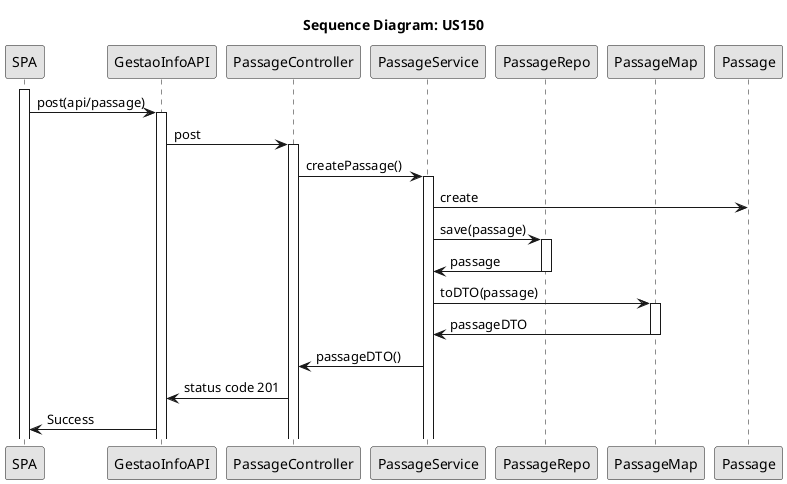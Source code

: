 @startuml

skinparam Monochrome true
skinparam PackageStyle rectangle
skinparam Shadowing false

title Sequence Diagram: US150

participant "SPA" as SPA
participant "GestaoInfoAPI" as API
participant "PassageController" as Controller
participant "PassageService" as Service
participant "PassageRepo" as Repo
participant "PassageMap" as Map
participant "Passage" as Passage




activate SPA
SPA -> API: post(api/passage)
activate API
API -> Controller: post
activate Controller
Controller -> Service: createPassage()
activate Service
Service -> Passage: create

Service -> Repo: save(passage)
activate Repo
Repo -> Service: passage
deactivate Repo


Service -> Map: toDTO(passage)
activate Map
Map -> Service: passageDTO
deactivate


Service -> Controller: passageDTO()
Controller -> API: status code 201
API -> SPA: Success


@enduml
